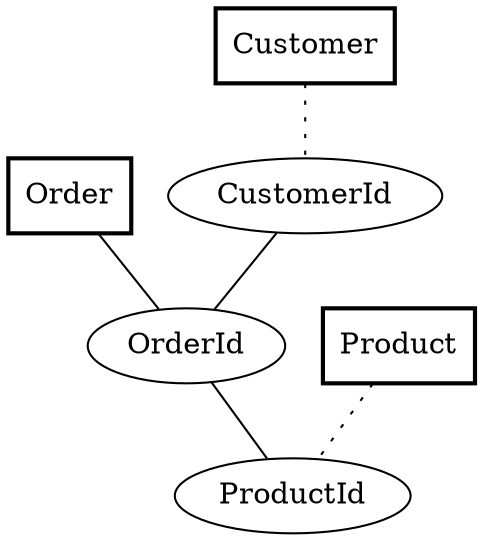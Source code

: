 graph {
splines=spline;
overlap=false;
"Order" -- "OrderId" [style=solid];
"Product" -- "ProductId" [style=dotted];
"OrderId" -- "ProductId" [style=solid];
"CustomerId" -- "OrderId" [style=solid];
"Customer" -- "CustomerId" [style=dotted];
"Order"[shape=box,style=bold];
"Customer"[shape=box,style=bold];
"Product"[shape=box,style=bold];
"ProductId"[shape=ellipse];
"CustomerId"[shape=ellipse];
"OrderId"[shape=ellipse];
}
